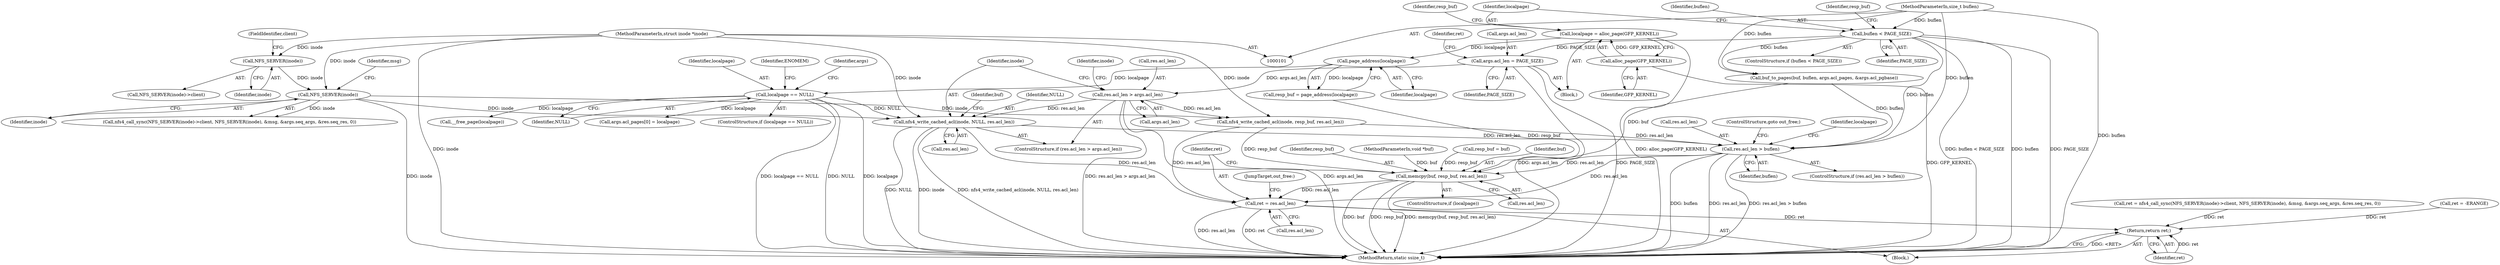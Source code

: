 digraph "1_linux_bf118a342f10dafe44b14451a1392c3254629a1f@API" {
"1000199" [label="(Call,nfs4_write_cached_acl(inode, NULL, res.acl_len))"];
"1000175" [label="(Call,NFS_SERVER(inode))"];
"1000172" [label="(Call,NFS_SERVER(inode))"];
"1000102" [label="(MethodParameterIn,struct inode *inode)"];
"1000130" [label="(Call,localpage == NULL)"];
"1000127" [label="(Call,page_address(localpage))"];
"1000121" [label="(Call,localpage = alloc_page(GFP_KERNEL))"];
"1000123" [label="(Call,alloc_page(GFP_KERNEL))"];
"1000192" [label="(Call,res.acl_len > args.acl_len)"];
"1000148" [label="(Call,args.acl_len = PAGE_SIZE)"];
"1000117" [label="(Call,buflen < PAGE_SIZE)"];
"1000104" [label="(MethodParameterIn,size_t buflen)"];
"1000220" [label="(Call,res.acl_len > buflen)"];
"1000228" [label="(Call,memcpy(buf, resp_buf, res.acl_len))"];
"1000234" [label="(Call,ret = res.acl_len)"];
"1000244" [label="(Return,return ret;)"];
"1000234" [label="(Call,ret = res.acl_len)"];
"1000123" [label="(Call,alloc_page(GFP_KERNEL))"];
"1000170" [label="(Call,nfs4_call_sync(NFS_SERVER(inode)->client, NFS_SERVER(inode), &msg, &args.seq_args, &res.seq_res, 0))"];
"1000127" [label="(Call,page_address(localpage))"];
"1000239" [label="(JumpTarget,out_free:)"];
"1000116" [label="(ControlStructure,if (buflen < PAGE_SIZE))"];
"1000136" [label="(Call,args.acl_pages[0] = localpage)"];
"1000192" [label="(Call,res.acl_len > args.acl_len)"];
"1000155" [label="(Call,resp_buf = buf)"];
"1000121" [label="(Call,localpage = alloc_page(GFP_KERNEL))"];
"1000174" [label="(FieldIdentifier,client)"];
"1000158" [label="(Call,buf_to_pages(buf, buflen, args.acl_pages, &args.acl_pgbase))"];
"1000148" [label="(Call,args.acl_len = PAGE_SIZE)"];
"1000129" [label="(ControlStructure,if (localpage == NULL))"];
"1000126" [label="(Identifier,resp_buf)"];
"1000193" [label="(Call,res.acl_len)"];
"1000178" [label="(Identifier,msg)"];
"1000200" [label="(Identifier,inode)"];
"1000219" [label="(ControlStructure,if (res.acl_len > buflen))"];
"1000199" [label="(Call,nfs4_write_cached_acl(inode, NULL, res.acl_len))"];
"1000124" [label="(Identifier,GFP_KERNEL)"];
"1000125" [label="(Call,resp_buf = page_address(localpage))"];
"1000235" [label="(Identifier,ret)"];
"1000207" [label="(Identifier,inode)"];
"1000246" [label="(MethodReturn,static ssize_t)"];
"1000221" [label="(Call,res.acl_len)"];
"1000105" [label="(Block,)"];
"1000169" [label="(Identifier,ret)"];
"1000226" [label="(ControlStructure,if (localpage))"];
"1000231" [label="(Call,res.acl_len)"];
"1000229" [label="(Identifier,buf)"];
"1000102" [label="(MethodParameterIn,struct inode *inode)"];
"1000228" [label="(Call,memcpy(buf, resp_buf, res.acl_len))"];
"1000206" [label="(Call,nfs4_write_cached_acl(inode, resp_buf, res.acl_len))"];
"1000196" [label="(Call,args.acl_len)"];
"1000152" [label="(Identifier,PAGE_SIZE)"];
"1000117" [label="(Call,buflen < PAGE_SIZE)"];
"1000119" [label="(Identifier,PAGE_SIZE)"];
"1000202" [label="(Call,res.acl_len)"];
"1000168" [label="(Call,ret = nfs4_call_sync(NFS_SERVER(inode)->client, NFS_SERVER(inode), &msg, &args.seq_args, &res.seq_res, 0))"];
"1000176" [label="(Identifier,inode)"];
"1000149" [label="(Call,args.acl_len)"];
"1000128" [label="(Identifier,localpage)"];
"1000135" [label="(Identifier,ENOMEM)"];
"1000118" [label="(Identifier,buflen)"];
"1000225" [label="(ControlStructure,goto out_free;)"];
"1000227" [label="(Identifier,localpage)"];
"1000172" [label="(Call,NFS_SERVER(inode))"];
"1000236" [label="(Call,res.acl_len)"];
"1000215" [label="(Call,ret = -ERANGE)"];
"1000104" [label="(MethodParameterIn,size_t buflen)"];
"1000171" [label="(Call,NFS_SERVER(inode)->client)"];
"1000120" [label="(Block,)"];
"1000173" [label="(Identifier,inode)"];
"1000230" [label="(Identifier,resp_buf)"];
"1000139" [label="(Identifier,args)"];
"1000122" [label="(Identifier,localpage)"];
"1000156" [label="(Identifier,resp_buf)"];
"1000224" [label="(Identifier,buflen)"];
"1000201" [label="(Identifier,NULL)"];
"1000191" [label="(ControlStructure,if (res.acl_len > args.acl_len))"];
"1000220" [label="(Call,res.acl_len > buflen)"];
"1000132" [label="(Identifier,NULL)"];
"1000245" [label="(Identifier,ret)"];
"1000130" [label="(Call,localpage == NULL)"];
"1000175" [label="(Call,NFS_SERVER(inode))"];
"1000242" [label="(Call,__free_page(localpage))"];
"1000103" [label="(MethodParameterIn,void *buf)"];
"1000213" [label="(Identifier,buf)"];
"1000244" [label="(Return,return ret;)"];
"1000131" [label="(Identifier,localpage)"];
"1000199" -> "1000191"  [label="AST: "];
"1000199" -> "1000202"  [label="CFG: "];
"1000200" -> "1000199"  [label="AST: "];
"1000201" -> "1000199"  [label="AST: "];
"1000202" -> "1000199"  [label="AST: "];
"1000213" -> "1000199"  [label="CFG: "];
"1000199" -> "1000246"  [label="DDG: nfs4_write_cached_acl(inode, NULL, res.acl_len)"];
"1000199" -> "1000246"  [label="DDG: NULL"];
"1000199" -> "1000246"  [label="DDG: inode"];
"1000175" -> "1000199"  [label="DDG: inode"];
"1000102" -> "1000199"  [label="DDG: inode"];
"1000130" -> "1000199"  [label="DDG: NULL"];
"1000192" -> "1000199"  [label="DDG: res.acl_len"];
"1000199" -> "1000220"  [label="DDG: res.acl_len"];
"1000199" -> "1000234"  [label="DDG: res.acl_len"];
"1000175" -> "1000170"  [label="AST: "];
"1000175" -> "1000176"  [label="CFG: "];
"1000176" -> "1000175"  [label="AST: "];
"1000178" -> "1000175"  [label="CFG: "];
"1000175" -> "1000246"  [label="DDG: inode"];
"1000175" -> "1000170"  [label="DDG: inode"];
"1000172" -> "1000175"  [label="DDG: inode"];
"1000102" -> "1000175"  [label="DDG: inode"];
"1000175" -> "1000206"  [label="DDG: inode"];
"1000172" -> "1000171"  [label="AST: "];
"1000172" -> "1000173"  [label="CFG: "];
"1000173" -> "1000172"  [label="AST: "];
"1000174" -> "1000172"  [label="CFG: "];
"1000102" -> "1000172"  [label="DDG: inode"];
"1000102" -> "1000101"  [label="AST: "];
"1000102" -> "1000246"  [label="DDG: inode"];
"1000102" -> "1000206"  [label="DDG: inode"];
"1000130" -> "1000129"  [label="AST: "];
"1000130" -> "1000132"  [label="CFG: "];
"1000131" -> "1000130"  [label="AST: "];
"1000132" -> "1000130"  [label="AST: "];
"1000135" -> "1000130"  [label="CFG: "];
"1000139" -> "1000130"  [label="CFG: "];
"1000130" -> "1000246"  [label="DDG: localpage == NULL"];
"1000130" -> "1000246"  [label="DDG: NULL"];
"1000130" -> "1000246"  [label="DDG: localpage"];
"1000127" -> "1000130"  [label="DDG: localpage"];
"1000130" -> "1000136"  [label="DDG: localpage"];
"1000130" -> "1000242"  [label="DDG: localpage"];
"1000127" -> "1000125"  [label="AST: "];
"1000127" -> "1000128"  [label="CFG: "];
"1000128" -> "1000127"  [label="AST: "];
"1000125" -> "1000127"  [label="CFG: "];
"1000127" -> "1000125"  [label="DDG: localpage"];
"1000121" -> "1000127"  [label="DDG: localpage"];
"1000121" -> "1000120"  [label="AST: "];
"1000121" -> "1000123"  [label="CFG: "];
"1000122" -> "1000121"  [label="AST: "];
"1000123" -> "1000121"  [label="AST: "];
"1000126" -> "1000121"  [label="CFG: "];
"1000121" -> "1000246"  [label="DDG: alloc_page(GFP_KERNEL)"];
"1000123" -> "1000121"  [label="DDG: GFP_KERNEL"];
"1000123" -> "1000124"  [label="CFG: "];
"1000124" -> "1000123"  [label="AST: "];
"1000123" -> "1000246"  [label="DDG: GFP_KERNEL"];
"1000192" -> "1000191"  [label="AST: "];
"1000192" -> "1000196"  [label="CFG: "];
"1000193" -> "1000192"  [label="AST: "];
"1000196" -> "1000192"  [label="AST: "];
"1000200" -> "1000192"  [label="CFG: "];
"1000207" -> "1000192"  [label="CFG: "];
"1000192" -> "1000246"  [label="DDG: args.acl_len"];
"1000192" -> "1000246"  [label="DDG: res.acl_len > args.acl_len"];
"1000148" -> "1000192"  [label="DDG: args.acl_len"];
"1000192" -> "1000206"  [label="DDG: res.acl_len"];
"1000148" -> "1000120"  [label="AST: "];
"1000148" -> "1000152"  [label="CFG: "];
"1000149" -> "1000148"  [label="AST: "];
"1000152" -> "1000148"  [label="AST: "];
"1000169" -> "1000148"  [label="CFG: "];
"1000148" -> "1000246"  [label="DDG: PAGE_SIZE"];
"1000148" -> "1000246"  [label="DDG: args.acl_len"];
"1000117" -> "1000148"  [label="DDG: PAGE_SIZE"];
"1000117" -> "1000116"  [label="AST: "];
"1000117" -> "1000119"  [label="CFG: "];
"1000118" -> "1000117"  [label="AST: "];
"1000119" -> "1000117"  [label="AST: "];
"1000122" -> "1000117"  [label="CFG: "];
"1000156" -> "1000117"  [label="CFG: "];
"1000117" -> "1000246"  [label="DDG: buflen"];
"1000117" -> "1000246"  [label="DDG: PAGE_SIZE"];
"1000117" -> "1000246"  [label="DDG: buflen < PAGE_SIZE"];
"1000104" -> "1000117"  [label="DDG: buflen"];
"1000117" -> "1000158"  [label="DDG: buflen"];
"1000117" -> "1000220"  [label="DDG: buflen"];
"1000104" -> "1000101"  [label="AST: "];
"1000104" -> "1000246"  [label="DDG: buflen"];
"1000104" -> "1000158"  [label="DDG: buflen"];
"1000104" -> "1000220"  [label="DDG: buflen"];
"1000220" -> "1000219"  [label="AST: "];
"1000220" -> "1000224"  [label="CFG: "];
"1000221" -> "1000220"  [label="AST: "];
"1000224" -> "1000220"  [label="AST: "];
"1000225" -> "1000220"  [label="CFG: "];
"1000227" -> "1000220"  [label="CFG: "];
"1000220" -> "1000246"  [label="DDG: res.acl_len"];
"1000220" -> "1000246"  [label="DDG: res.acl_len > buflen"];
"1000220" -> "1000246"  [label="DDG: buflen"];
"1000206" -> "1000220"  [label="DDG: res.acl_len"];
"1000158" -> "1000220"  [label="DDG: buflen"];
"1000220" -> "1000228"  [label="DDG: res.acl_len"];
"1000220" -> "1000234"  [label="DDG: res.acl_len"];
"1000228" -> "1000226"  [label="AST: "];
"1000228" -> "1000231"  [label="CFG: "];
"1000229" -> "1000228"  [label="AST: "];
"1000230" -> "1000228"  [label="AST: "];
"1000231" -> "1000228"  [label="AST: "];
"1000235" -> "1000228"  [label="CFG: "];
"1000228" -> "1000246"  [label="DDG: memcpy(buf, resp_buf, res.acl_len)"];
"1000228" -> "1000246"  [label="DDG: buf"];
"1000228" -> "1000246"  [label="DDG: resp_buf"];
"1000158" -> "1000228"  [label="DDG: buf"];
"1000103" -> "1000228"  [label="DDG: buf"];
"1000125" -> "1000228"  [label="DDG: resp_buf"];
"1000206" -> "1000228"  [label="DDG: resp_buf"];
"1000155" -> "1000228"  [label="DDG: resp_buf"];
"1000228" -> "1000234"  [label="DDG: res.acl_len"];
"1000234" -> "1000105"  [label="AST: "];
"1000234" -> "1000236"  [label="CFG: "];
"1000235" -> "1000234"  [label="AST: "];
"1000236" -> "1000234"  [label="AST: "];
"1000239" -> "1000234"  [label="CFG: "];
"1000234" -> "1000246"  [label="DDG: res.acl_len"];
"1000234" -> "1000246"  [label="DDG: ret"];
"1000206" -> "1000234"  [label="DDG: res.acl_len"];
"1000234" -> "1000244"  [label="DDG: ret"];
"1000244" -> "1000105"  [label="AST: "];
"1000244" -> "1000245"  [label="CFG: "];
"1000245" -> "1000244"  [label="AST: "];
"1000246" -> "1000244"  [label="CFG: "];
"1000244" -> "1000246"  [label="DDG: <RET>"];
"1000245" -> "1000244"  [label="DDG: ret"];
"1000215" -> "1000244"  [label="DDG: ret"];
"1000168" -> "1000244"  [label="DDG: ret"];
}
